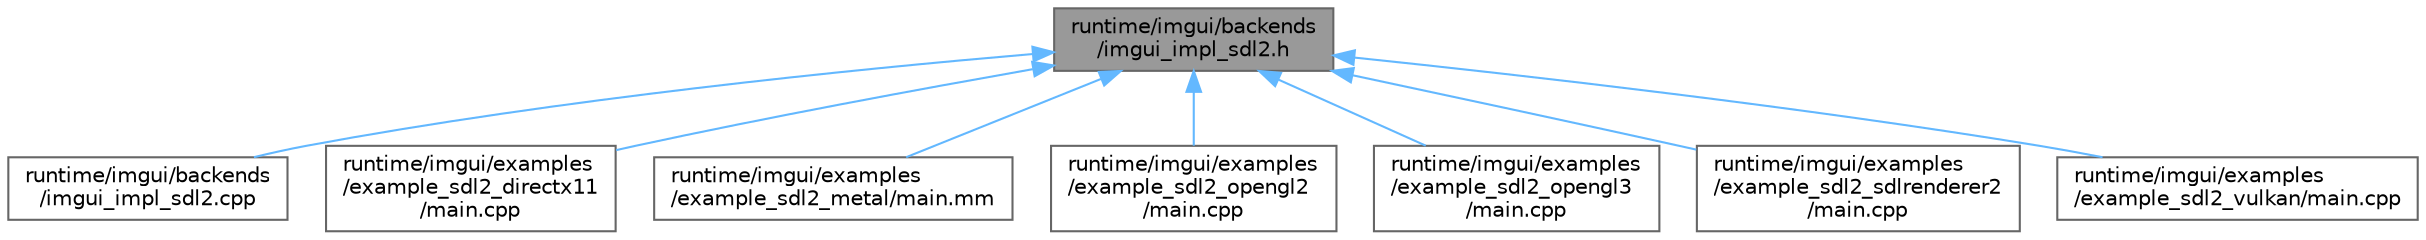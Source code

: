 digraph "runtime/imgui/backends/imgui_impl_sdl2.h"
{
 // LATEX_PDF_SIZE
  bgcolor="transparent";
  edge [fontname=Helvetica,fontsize=10,labelfontname=Helvetica,labelfontsize=10];
  node [fontname=Helvetica,fontsize=10,shape=box,height=0.2,width=0.4];
  Node1 [id="Node000001",label="runtime/imgui/backends\l/imgui_impl_sdl2.h",height=0.2,width=0.4,color="gray40", fillcolor="grey60", style="filled", fontcolor="black",tooltip=" "];
  Node1 -> Node2 [id="edge1_Node000001_Node000002",dir="back",color="steelblue1",style="solid",tooltip=" "];
  Node2 [id="Node000002",label="runtime/imgui/backends\l/imgui_impl_sdl2.cpp",height=0.2,width=0.4,color="grey40", fillcolor="white", style="filled",URL="$imgui__impl__sdl2_8cpp.html",tooltip=" "];
  Node1 -> Node3 [id="edge2_Node000001_Node000003",dir="back",color="steelblue1",style="solid",tooltip=" "];
  Node3 [id="Node000003",label="runtime/imgui/examples\l/example_sdl2_directx11\l/main.cpp",height=0.2,width=0.4,color="grey40", fillcolor="white", style="filled",URL="$imgui_2examples_2example__sdl2__directx11_2main_8cpp.html",tooltip=" "];
  Node1 -> Node4 [id="edge3_Node000001_Node000004",dir="back",color="steelblue1",style="solid",tooltip=" "];
  Node4 [id="Node000004",label="runtime/imgui/examples\l/example_sdl2_metal/main.mm",height=0.2,width=0.4,color="grey40", fillcolor="white", style="filled",URL="$example__sdl2__metal_2main_8mm.html",tooltip=" "];
  Node1 -> Node5 [id="edge4_Node000001_Node000005",dir="back",color="steelblue1",style="solid",tooltip=" "];
  Node5 [id="Node000005",label="runtime/imgui/examples\l/example_sdl2_opengl2\l/main.cpp",height=0.2,width=0.4,color="grey40", fillcolor="white", style="filled",URL="$imgui_2examples_2example__sdl2__opengl2_2main_8cpp.html",tooltip=" "];
  Node1 -> Node6 [id="edge5_Node000001_Node000006",dir="back",color="steelblue1",style="solid",tooltip=" "];
  Node6 [id="Node000006",label="runtime/imgui/examples\l/example_sdl2_opengl3\l/main.cpp",height=0.2,width=0.4,color="grey40", fillcolor="white", style="filled",URL="$imgui_2examples_2example__sdl2__opengl3_2main_8cpp.html",tooltip=" "];
  Node1 -> Node7 [id="edge6_Node000001_Node000007",dir="back",color="steelblue1",style="solid",tooltip=" "];
  Node7 [id="Node000007",label="runtime/imgui/examples\l/example_sdl2_sdlrenderer2\l/main.cpp",height=0.2,width=0.4,color="grey40", fillcolor="white", style="filled",URL="$imgui_2examples_2example__sdl2__sdlrenderer2_2main_8cpp.html",tooltip=" "];
  Node1 -> Node8 [id="edge7_Node000001_Node000008",dir="back",color="steelblue1",style="solid",tooltip=" "];
  Node8 [id="Node000008",label="runtime/imgui/examples\l/example_sdl2_vulkan/main.cpp",height=0.2,width=0.4,color="grey40", fillcolor="white", style="filled",URL="$imgui_2examples_2example__sdl2__vulkan_2main_8cpp.html",tooltip=" "];
}

